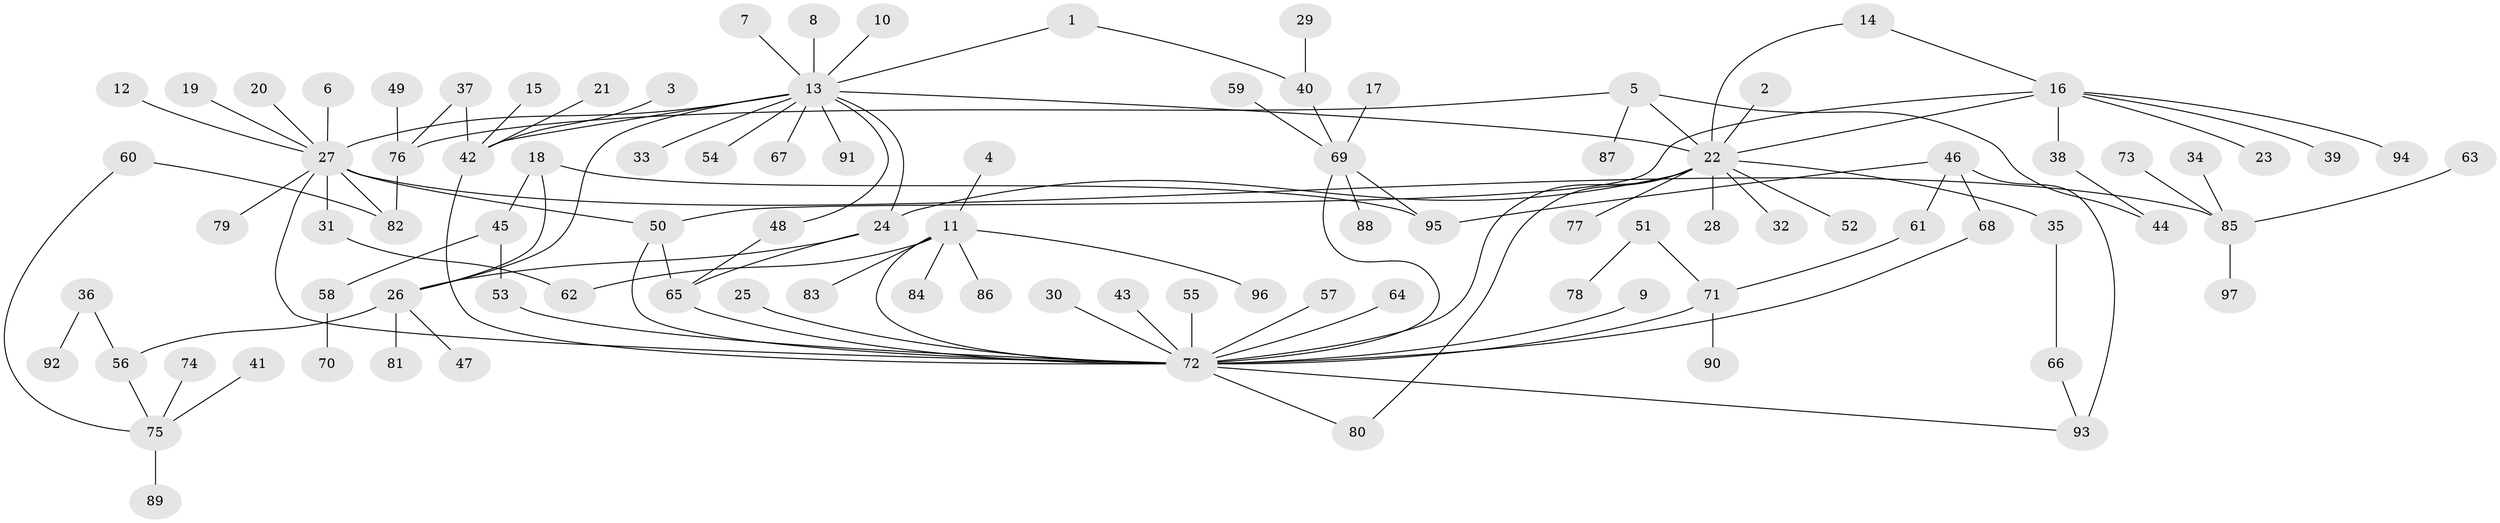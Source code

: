 // original degree distribution, {20: 0.007246376811594203, 14: 0.007246376811594203, 7: 0.028985507246376812, 15: 0.007246376811594203, 6: 0.021739130434782608, 8: 0.007246376811594203, 2: 0.2246376811594203, 12: 0.007246376811594203, 3: 0.07246376811594203, 4: 0.028985507246376812, 1: 0.5507246376811594, 5: 0.036231884057971016}
// Generated by graph-tools (version 1.1) at 2025/36/03/04/25 23:36:54]
// undirected, 97 vertices, 119 edges
graph export_dot {
  node [color=gray90,style=filled];
  1;
  2;
  3;
  4;
  5;
  6;
  7;
  8;
  9;
  10;
  11;
  12;
  13;
  14;
  15;
  16;
  17;
  18;
  19;
  20;
  21;
  22;
  23;
  24;
  25;
  26;
  27;
  28;
  29;
  30;
  31;
  32;
  33;
  34;
  35;
  36;
  37;
  38;
  39;
  40;
  41;
  42;
  43;
  44;
  45;
  46;
  47;
  48;
  49;
  50;
  51;
  52;
  53;
  54;
  55;
  56;
  57;
  58;
  59;
  60;
  61;
  62;
  63;
  64;
  65;
  66;
  67;
  68;
  69;
  70;
  71;
  72;
  73;
  74;
  75;
  76;
  77;
  78;
  79;
  80;
  81;
  82;
  83;
  84;
  85;
  86;
  87;
  88;
  89;
  90;
  91;
  92;
  93;
  94;
  95;
  96;
  97;
  1 -- 13 [weight=1.0];
  1 -- 40 [weight=1.0];
  2 -- 22 [weight=1.0];
  3 -- 42 [weight=1.0];
  4 -- 11 [weight=1.0];
  5 -- 22 [weight=1.0];
  5 -- 44 [weight=1.0];
  5 -- 76 [weight=1.0];
  5 -- 87 [weight=1.0];
  6 -- 27 [weight=1.0];
  7 -- 13 [weight=1.0];
  8 -- 13 [weight=1.0];
  9 -- 72 [weight=1.0];
  10 -- 13 [weight=1.0];
  11 -- 62 [weight=1.0];
  11 -- 72 [weight=1.0];
  11 -- 83 [weight=1.0];
  11 -- 84 [weight=1.0];
  11 -- 86 [weight=1.0];
  11 -- 96 [weight=1.0];
  12 -- 27 [weight=1.0];
  13 -- 22 [weight=1.0];
  13 -- 24 [weight=2.0];
  13 -- 26 [weight=1.0];
  13 -- 27 [weight=1.0];
  13 -- 33 [weight=1.0];
  13 -- 42 [weight=1.0];
  13 -- 48 [weight=1.0];
  13 -- 54 [weight=1.0];
  13 -- 67 [weight=1.0];
  13 -- 91 [weight=1.0];
  14 -- 16 [weight=1.0];
  14 -- 22 [weight=1.0];
  15 -- 42 [weight=1.0];
  16 -- 22 [weight=1.0];
  16 -- 23 [weight=1.0];
  16 -- 38 [weight=1.0];
  16 -- 39 [weight=1.0];
  16 -- 50 [weight=1.0];
  16 -- 94 [weight=1.0];
  17 -- 69 [weight=1.0];
  18 -- 26 [weight=1.0];
  18 -- 45 [weight=1.0];
  18 -- 95 [weight=1.0];
  19 -- 27 [weight=1.0];
  20 -- 27 [weight=1.0];
  21 -- 42 [weight=1.0];
  22 -- 24 [weight=1.0];
  22 -- 28 [weight=1.0];
  22 -- 32 [weight=1.0];
  22 -- 35 [weight=1.0];
  22 -- 52 [weight=1.0];
  22 -- 72 [weight=1.0];
  22 -- 77 [weight=1.0];
  22 -- 80 [weight=1.0];
  24 -- 26 [weight=1.0];
  24 -- 65 [weight=1.0];
  25 -- 72 [weight=1.0];
  26 -- 47 [weight=1.0];
  26 -- 56 [weight=1.0];
  26 -- 81 [weight=1.0];
  27 -- 31 [weight=1.0];
  27 -- 50 [weight=1.0];
  27 -- 72 [weight=1.0];
  27 -- 79 [weight=1.0];
  27 -- 82 [weight=1.0];
  27 -- 85 [weight=1.0];
  29 -- 40 [weight=1.0];
  30 -- 72 [weight=1.0];
  31 -- 62 [weight=1.0];
  34 -- 85 [weight=1.0];
  35 -- 66 [weight=1.0];
  36 -- 56 [weight=1.0];
  36 -- 92 [weight=1.0];
  37 -- 42 [weight=1.0];
  37 -- 76 [weight=1.0];
  38 -- 44 [weight=1.0];
  40 -- 69 [weight=1.0];
  41 -- 75 [weight=1.0];
  42 -- 72 [weight=1.0];
  43 -- 72 [weight=1.0];
  45 -- 53 [weight=1.0];
  45 -- 58 [weight=1.0];
  46 -- 61 [weight=1.0];
  46 -- 68 [weight=1.0];
  46 -- 93 [weight=2.0];
  46 -- 95 [weight=1.0];
  48 -- 65 [weight=1.0];
  49 -- 76 [weight=1.0];
  50 -- 65 [weight=1.0];
  50 -- 72 [weight=1.0];
  51 -- 71 [weight=1.0];
  51 -- 78 [weight=1.0];
  53 -- 72 [weight=1.0];
  55 -- 72 [weight=1.0];
  56 -- 75 [weight=1.0];
  57 -- 72 [weight=1.0];
  58 -- 70 [weight=1.0];
  59 -- 69 [weight=1.0];
  60 -- 75 [weight=1.0];
  60 -- 82 [weight=1.0];
  61 -- 71 [weight=1.0];
  63 -- 85 [weight=1.0];
  64 -- 72 [weight=1.0];
  65 -- 72 [weight=1.0];
  66 -- 93 [weight=1.0];
  68 -- 72 [weight=1.0];
  69 -- 72 [weight=1.0];
  69 -- 88 [weight=1.0];
  69 -- 95 [weight=1.0];
  71 -- 72 [weight=1.0];
  71 -- 90 [weight=1.0];
  72 -- 80 [weight=1.0];
  72 -- 93 [weight=1.0];
  73 -- 85 [weight=1.0];
  74 -- 75 [weight=1.0];
  75 -- 89 [weight=1.0];
  76 -- 82 [weight=1.0];
  85 -- 97 [weight=1.0];
}
